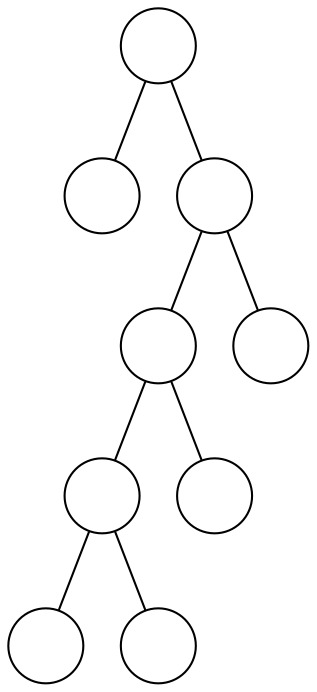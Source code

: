 graph g {
graph[ordering="out"];
1[label="", shape=circle, width=0.5];
1--2;
1--3;
2[label="", shape=circle, width=0.5];
3[label="", shape=circle, width=0.5];
3--6;
3--7;
6[label="", shape=circle, width=0.5];
6--12;
6--13;
7[label="", shape=circle, width=0.5];
12[label="", shape=circle, width=0.5];
12--24;
12--25;
13[label="", shape=circle, width=0.5];
24[label="", shape=circle, width=0.5];
25[label="", shape=circle, width=0.5];
}
